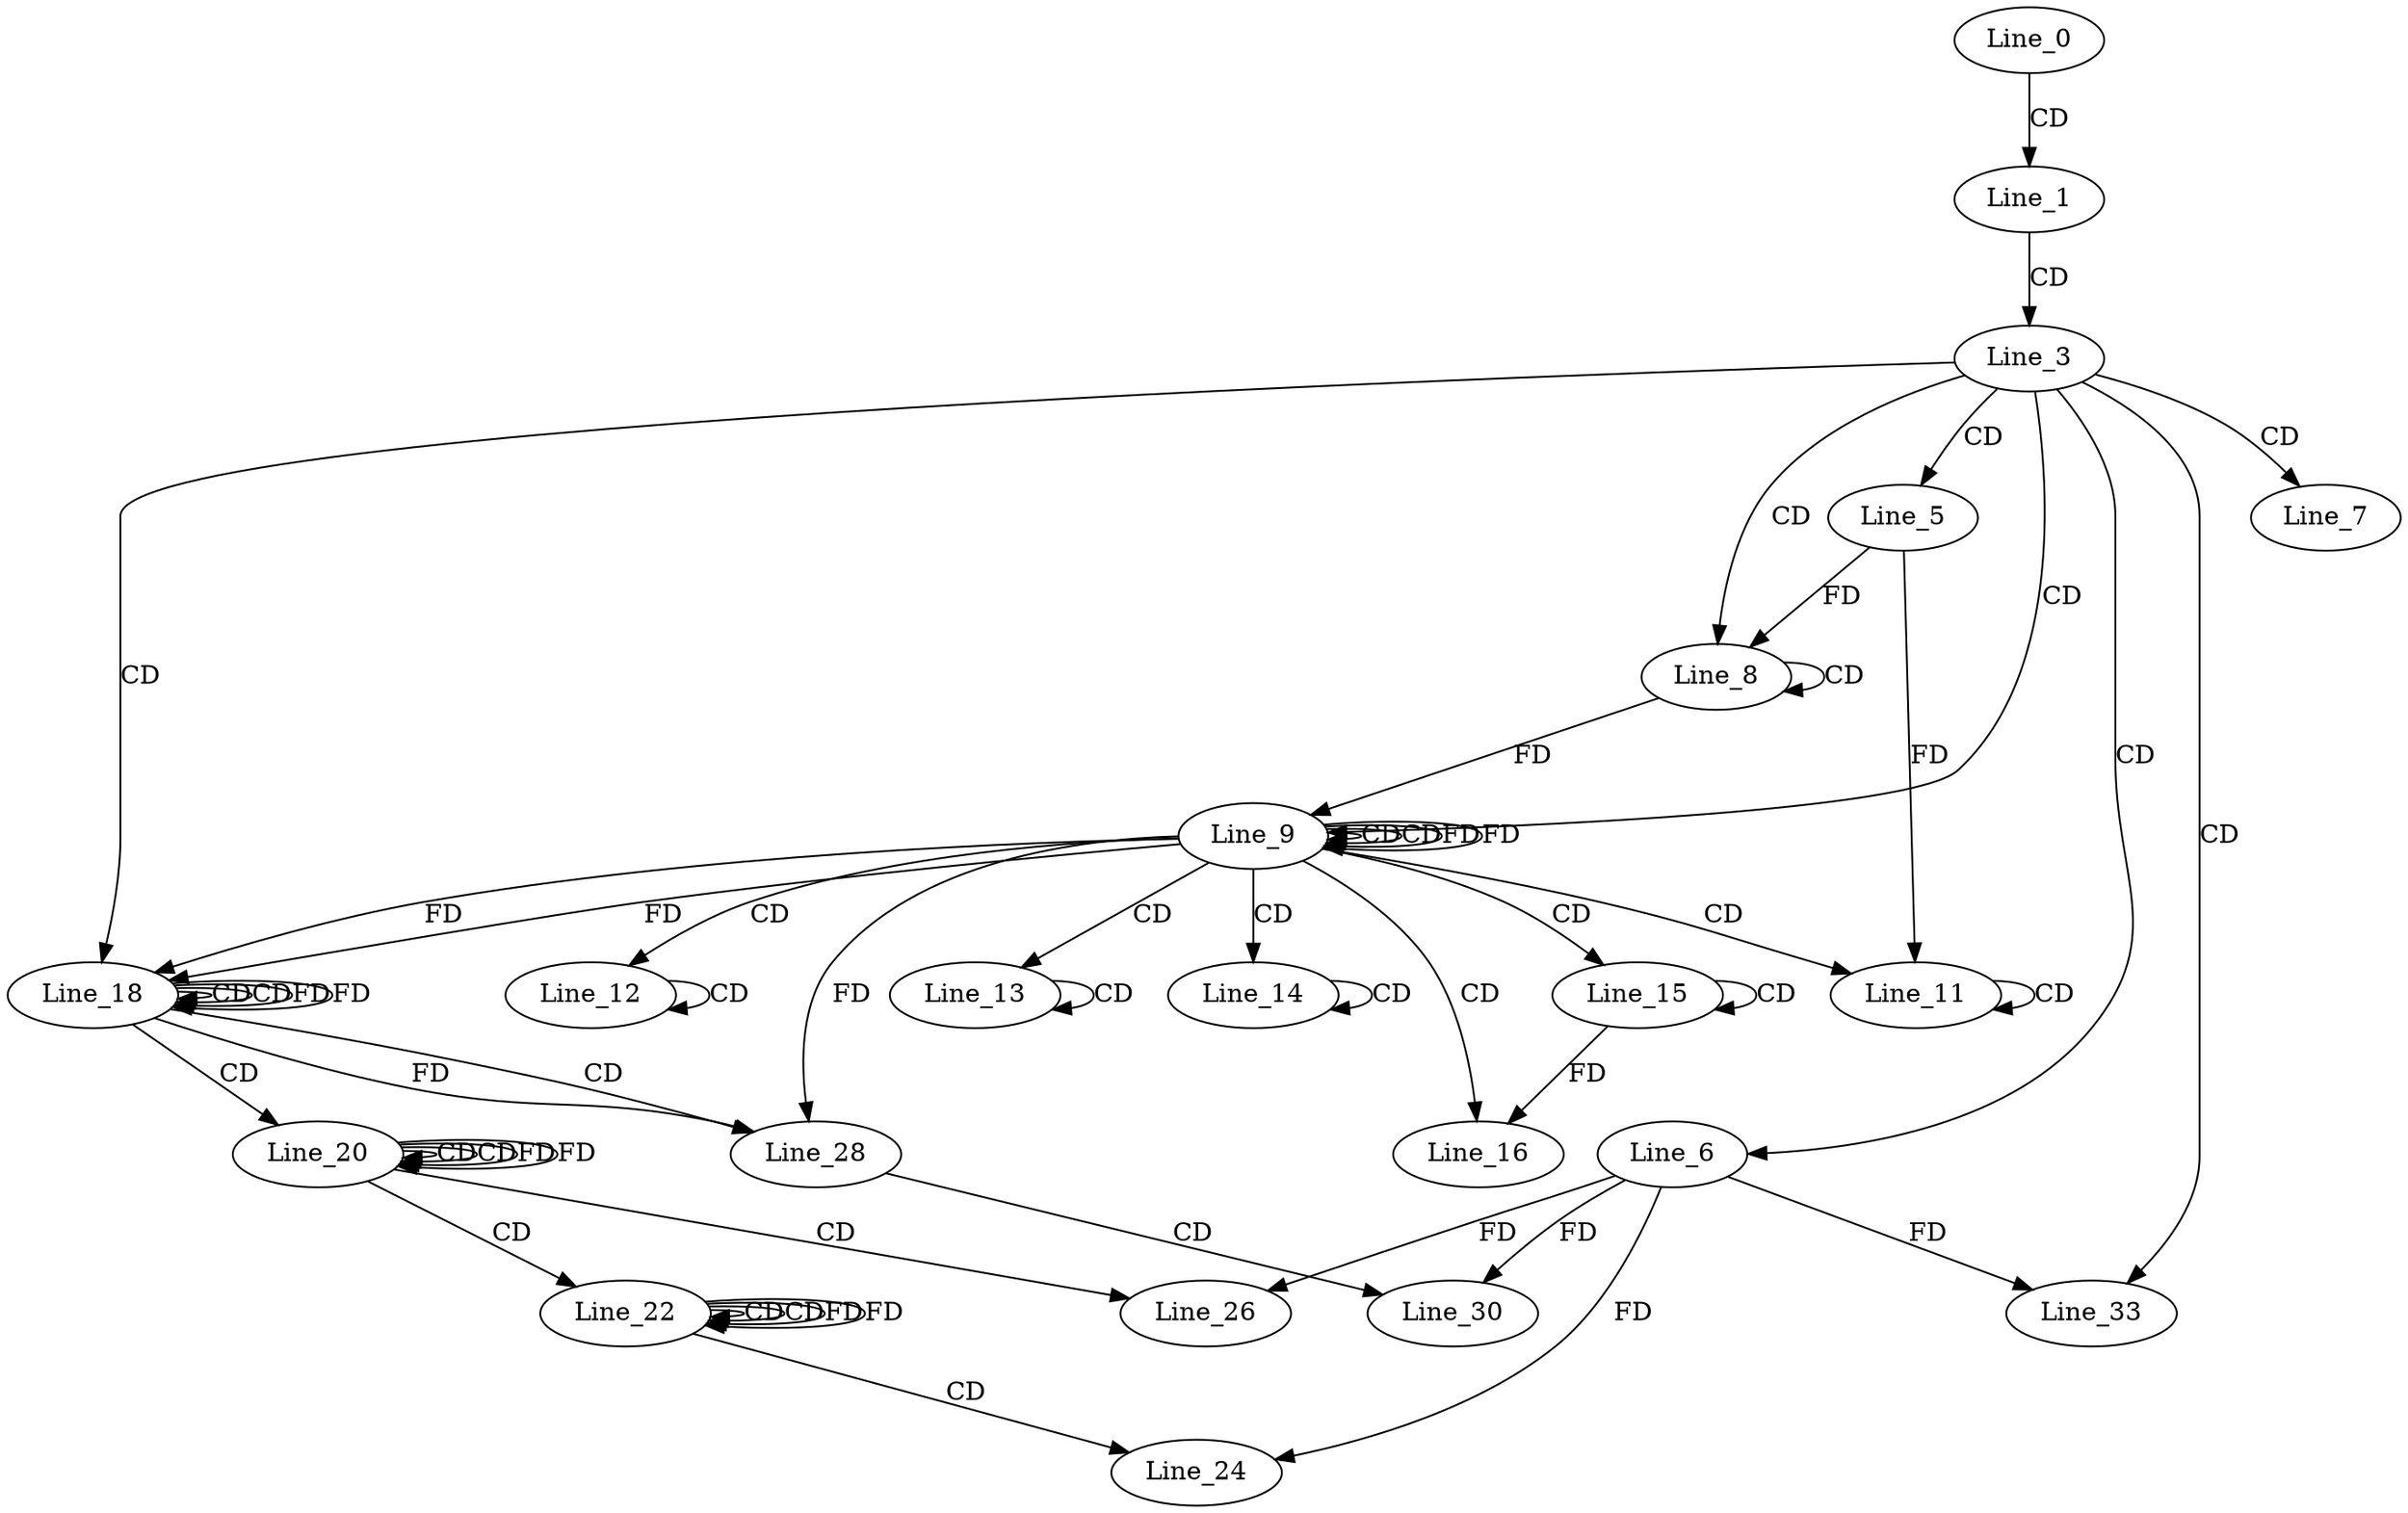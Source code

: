digraph G {
  Line_0;
  Line_1;
  Line_3;
  Line_5;
  Line_6;
  Line_7;
  Line_8;
  Line_8;
  Line_8;
  Line_9;
  Line_9;
  Line_9;
  Line_11;
  Line_11;
  Line_11;
  Line_12;
  Line_12;
  Line_13;
  Line_13;
  Line_14;
  Line_14;
  Line_15;
  Line_15;
  Line_16;
  Line_18;
  Line_18;
  Line_18;
  Line_20;
  Line_20;
  Line_20;
  Line_22;
  Line_22;
  Line_22;
  Line_24;
  Line_24;
  Line_26;
  Line_28;
  Line_30;
  Line_33;
  Line_0 -> Line_1 [ label="CD" ];
  Line_1 -> Line_3 [ label="CD" ];
  Line_3 -> Line_5 [ label="CD" ];
  Line_3 -> Line_6 [ label="CD" ];
  Line_3 -> Line_7 [ label="CD" ];
  Line_3 -> Line_8 [ label="CD" ];
  Line_8 -> Line_8 [ label="CD" ];
  Line_5 -> Line_8 [ label="FD" ];
  Line_3 -> Line_9 [ label="CD" ];
  Line_9 -> Line_9 [ label="CD" ];
  Line_8 -> Line_9 [ label="FD" ];
  Line_9 -> Line_9 [ label="CD" ];
  Line_9 -> Line_9 [ label="FD" ];
  Line_9 -> Line_11 [ label="CD" ];
  Line_11 -> Line_11 [ label="CD" ];
  Line_5 -> Line_11 [ label="FD" ];
  Line_9 -> Line_12 [ label="CD" ];
  Line_12 -> Line_12 [ label="CD" ];
  Line_9 -> Line_13 [ label="CD" ];
  Line_13 -> Line_13 [ label="CD" ];
  Line_9 -> Line_14 [ label="CD" ];
  Line_14 -> Line_14 [ label="CD" ];
  Line_9 -> Line_15 [ label="CD" ];
  Line_15 -> Line_15 [ label="CD" ];
  Line_9 -> Line_16 [ label="CD" ];
  Line_15 -> Line_16 [ label="FD" ];
  Line_3 -> Line_18 [ label="CD" ];
  Line_18 -> Line_18 [ label="CD" ];
  Line_9 -> Line_18 [ label="FD" ];
  Line_18 -> Line_18 [ label="CD" ];
  Line_18 -> Line_18 [ label="FD" ];
  Line_9 -> Line_18 [ label="FD" ];
  Line_18 -> Line_20 [ label="CD" ];
  Line_20 -> Line_20 [ label="CD" ];
  Line_20 -> Line_20 [ label="CD" ];
  Line_20 -> Line_20 [ label="FD" ];
  Line_20 -> Line_22 [ label="CD" ];
  Line_22 -> Line_22 [ label="CD" ];
  Line_22 -> Line_22 [ label="CD" ];
  Line_22 -> Line_22 [ label="FD" ];
  Line_22 -> Line_24 [ label="CD" ];
  Line_6 -> Line_24 [ label="FD" ];
  Line_20 -> Line_26 [ label="CD" ];
  Line_6 -> Line_26 [ label="FD" ];
  Line_18 -> Line_28 [ label="CD" ];
  Line_18 -> Line_28 [ label="FD" ];
  Line_9 -> Line_28 [ label="FD" ];
  Line_28 -> Line_30 [ label="CD" ];
  Line_6 -> Line_30 [ label="FD" ];
  Line_3 -> Line_33 [ label="CD" ];
  Line_6 -> Line_33 [ label="FD" ];
  Line_9 -> Line_9 [ label="FD" ];
  Line_18 -> Line_18 [ label="FD" ];
  Line_20 -> Line_20 [ label="FD" ];
  Line_22 -> Line_22 [ label="FD" ];
}
